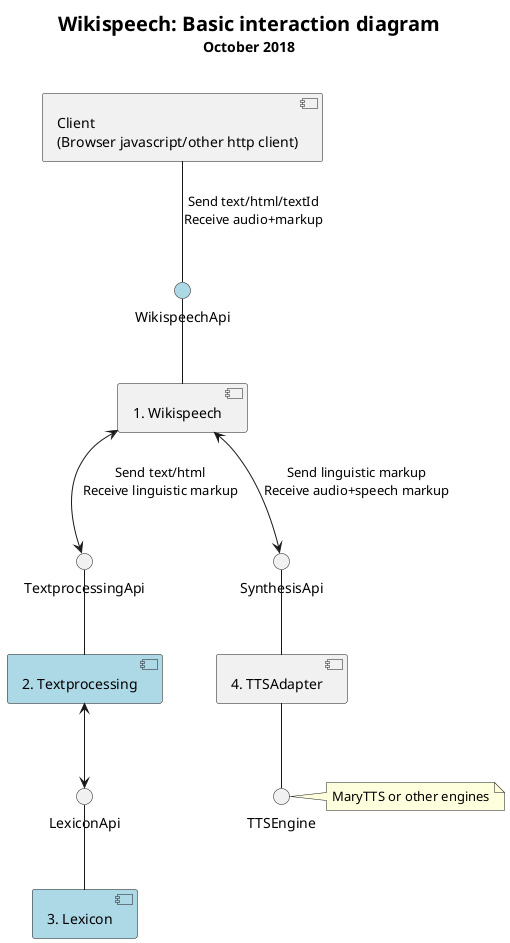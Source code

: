 @startuml

title
<size:20>**Wikispeech: Basic interaction diagram**</size>
<size:14>October 2018</size>
<size:14></size>
end title

component "Client\n(Browser javascript/other http client)" as Client

component "1. Wikispeech" as Wikispeech
component "2. Textprocessing" as Textprocessing #lightblue
url of Textprocessing is [[textprocessing2.svg]]

component "3. Lexicon" as Lexicon #lightblue
url of Lexicon is [[Lexicon.svg]]

component "4. TTSAdapter" as Synthesis

interface WikispeechApi #lightblue
url of WikispeechApi is [[WikispeechApi.svg]]

interface TextprocessingApi
interface LexiconApi
interface SynthesisApi

Client -- WikispeechApi : "Send text/html/textId\nReceive audio+markup"

WikispeechApi -- Wikispeech

Wikispeech <--> TextprocessingApi : "Send text/html\nReceive linguistic markup"



Wikispeech <--> SynthesisApi : "Send linguistic markup\nReceive audio+speech markup"
SynthesisApi -- Synthesis

Synthesis -- TTSEngine

note right
MaryTTS or other engines
end note

TextprocessingApi -- Textprocessing
Textprocessing <--> LexiconApi
LexiconApi -- Lexicon

@enduml
